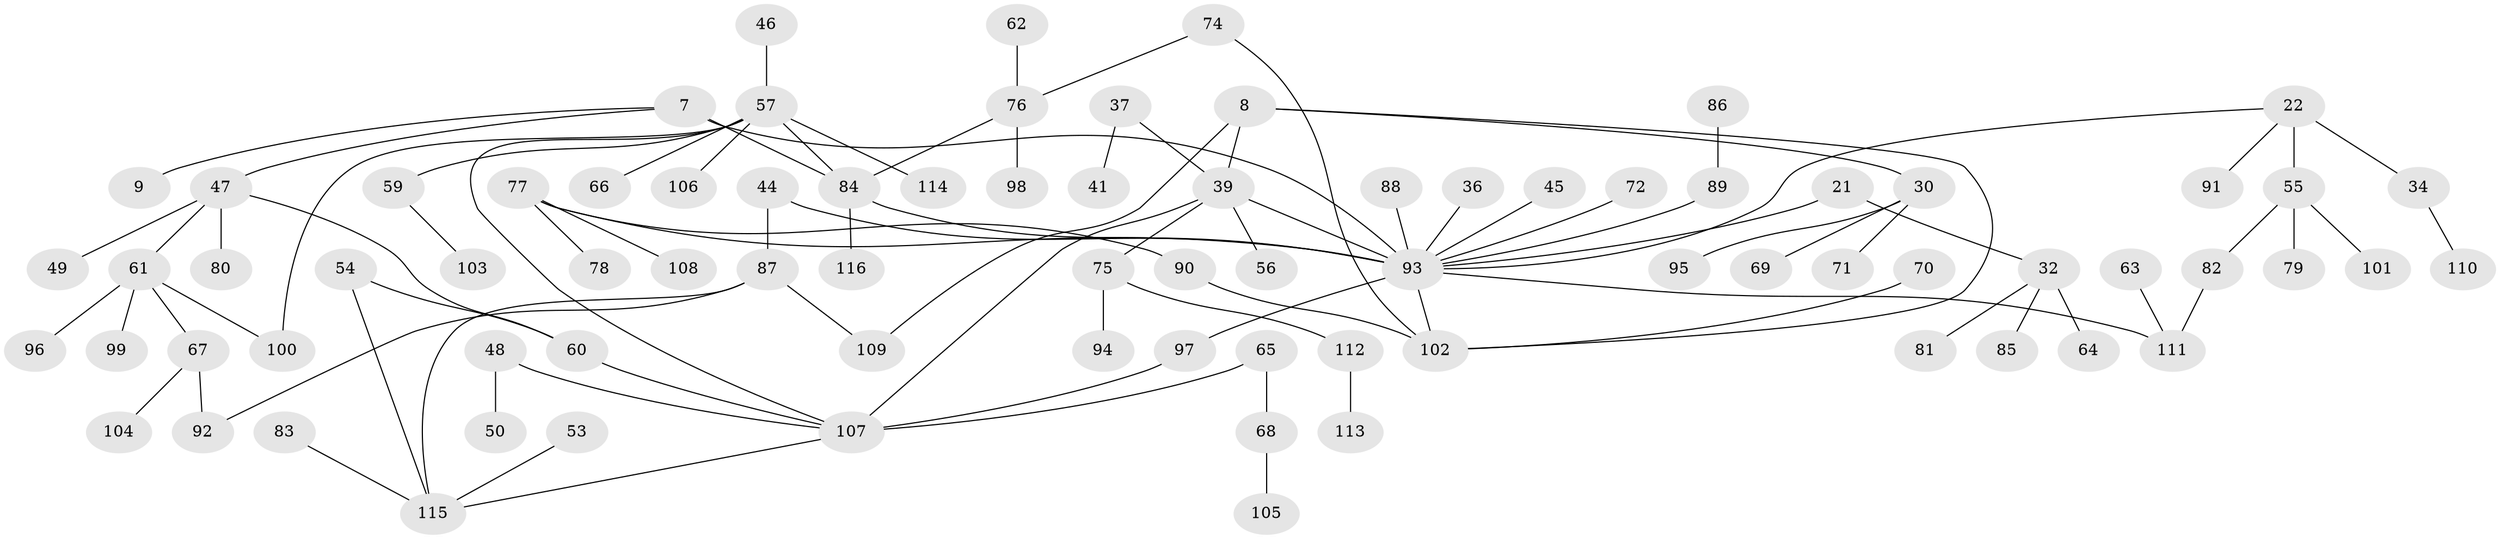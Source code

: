 // original degree distribution, {6: 0.017241379310344827, 4: 0.08620689655172414, 8: 0.008620689655172414, 5: 0.08620689655172414, 3: 0.1724137931034483, 1: 0.39655172413793105, 2: 0.23275862068965517}
// Generated by graph-tools (version 1.1) at 2025/45/03/04/25 21:45:54]
// undirected, 81 vertices, 93 edges
graph export_dot {
graph [start="1"]
  node [color=gray90,style=filled];
  7;
  8;
  9;
  21 [super="+17"];
  22;
  30;
  32 [super="+20"];
  34;
  36;
  37;
  39 [super="+3"];
  41;
  44;
  45;
  46;
  47;
  48;
  49;
  50;
  53;
  54;
  55 [super="+26+38+35"];
  56;
  57 [super="+52+40"];
  59;
  60;
  61;
  62;
  63;
  64;
  65;
  66;
  67;
  68;
  69;
  70;
  71;
  72;
  74 [super="+43"];
  75 [super="+73"];
  76 [super="+29+31"];
  77;
  78;
  79;
  80;
  81;
  82;
  83;
  84 [super="+28"];
  85;
  86;
  87;
  88;
  89 [super="+18"];
  90;
  91;
  92;
  93 [super="+16"];
  94;
  95;
  96;
  97;
  98;
  99;
  100;
  101;
  102 [super="+4+24"];
  103;
  104;
  105;
  106;
  107 [super="+42"];
  108;
  109;
  110;
  111 [super="+33"];
  112;
  113;
  114 [super="+58"];
  115 [super="+13+51"];
  116;
  7 -- 9;
  7 -- 47;
  7 -- 93;
  7 -- 84 [weight=2];
  8 -- 30;
  8 -- 109;
  8 -- 39;
  8 -- 102;
  21 -- 93;
  21 -- 32;
  22 -- 34;
  22 -- 91;
  22 -- 93;
  22 -- 55 [weight=2];
  30 -- 69;
  30 -- 71;
  30 -- 95;
  32 -- 64;
  32 -- 85;
  32 -- 81;
  34 -- 110;
  36 -- 93;
  37 -- 41;
  37 -- 39;
  39 -- 93 [weight=2];
  39 -- 75 [weight=2];
  39 -- 107 [weight=2];
  39 -- 56;
  44 -- 87;
  44 -- 93;
  45 -- 93;
  46 -- 57;
  47 -- 49;
  47 -- 60;
  47 -- 61;
  47 -- 80;
  48 -- 50;
  48 -- 107;
  53 -- 115;
  54 -- 60;
  54 -- 115;
  55 -- 82;
  55 -- 79;
  55 -- 101;
  57 -- 114 [weight=2];
  57 -- 66;
  57 -- 100;
  57 -- 106;
  57 -- 107;
  57 -- 84 [weight=2];
  57 -- 59;
  59 -- 103;
  60 -- 107;
  61 -- 67;
  61 -- 96;
  61 -- 99;
  61 -- 100;
  62 -- 76;
  63 -- 111;
  65 -- 68;
  65 -- 107;
  67 -- 92;
  67 -- 104;
  68 -- 105;
  70 -- 102;
  72 -- 93;
  74 -- 76;
  74 -- 102;
  75 -- 94;
  75 -- 112;
  76 -- 98;
  76 -- 84;
  77 -- 78;
  77 -- 108;
  77 -- 90;
  77 -- 93;
  82 -- 111;
  83 -- 115;
  84 -- 116;
  84 -- 93;
  86 -- 89;
  87 -- 109;
  87 -- 92;
  87 -- 115;
  88 -- 93;
  89 -- 93;
  90 -- 102;
  93 -- 97;
  93 -- 102;
  93 -- 111;
  97 -- 107;
  107 -- 115;
  112 -- 113;
}
